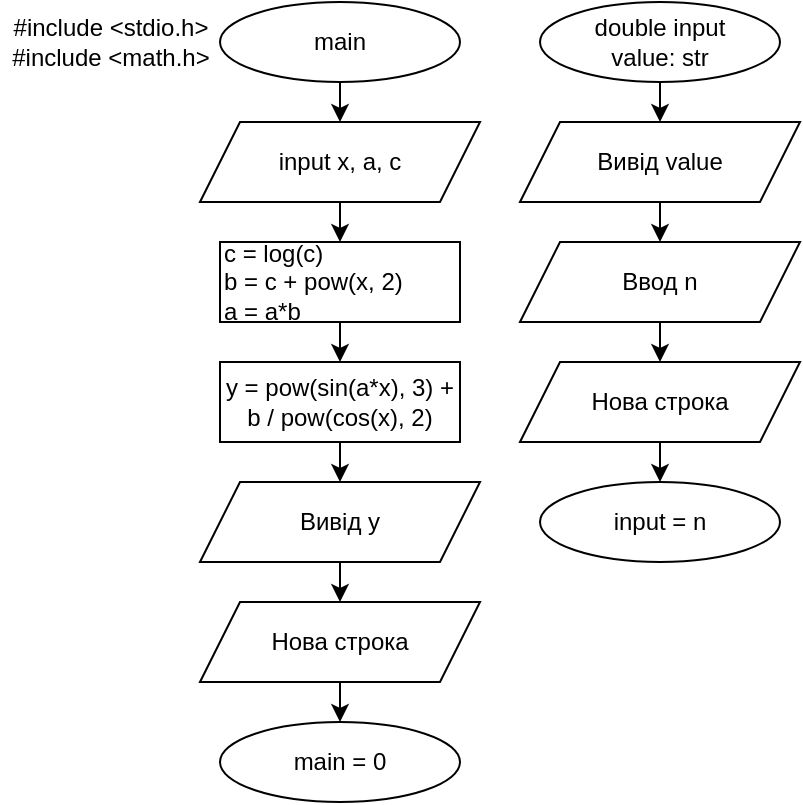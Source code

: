 <mxfile version="14.4.2" type="github">
  <diagram id="C5RBs43oDa-KdzZeNtuy" name="Page-1">
    <mxGraphModel dx="1343" dy="246" grid="1" gridSize="10" guides="1" tooltips="1" connect="1" arrows="1" fold="1" page="1" pageScale="1" pageWidth="827" pageHeight="1169" math="0" shadow="0">
      <root>
        <mxCell id="WIyWlLk6GJQsqaUBKTNV-0" />
        <mxCell id="WIyWlLk6GJQsqaUBKTNV-1" parent="WIyWlLk6GJQsqaUBKTNV-0" />
        <mxCell id="OU-jzrPfyX_ItfxfgJh1-18" style="edgeStyle=orthogonalEdgeStyle;rounded=0;orthogonalLoop=1;jettySize=auto;html=1;exitX=0.5;exitY=1;exitDx=0;exitDy=0;entryX=0.5;entryY=0;entryDx=0;entryDy=0;" edge="1" parent="WIyWlLk6GJQsqaUBKTNV-1" source="OU-jzrPfyX_ItfxfgJh1-0" target="OU-jzrPfyX_ItfxfgJh1-17">
          <mxGeometry relative="1" as="geometry" />
        </mxCell>
        <mxCell id="OU-jzrPfyX_ItfxfgJh1-0" value="main" style="ellipse;whiteSpace=wrap;html=1;" vertex="1" parent="WIyWlLk6GJQsqaUBKTNV-1">
          <mxGeometry width="120" height="40" as="geometry" />
        </mxCell>
        <mxCell id="OU-jzrPfyX_ItfxfgJh1-3" style="edgeStyle=orthogonalEdgeStyle;rounded=0;orthogonalLoop=1;jettySize=auto;html=1;exitX=0.5;exitY=1;exitDx=0;exitDy=0;entryX=0.5;entryY=0;entryDx=0;entryDy=0;" edge="1" parent="WIyWlLk6GJQsqaUBKTNV-1" source="OU-jzrPfyX_ItfxfgJh1-1" target="OU-jzrPfyX_ItfxfgJh1-9">
          <mxGeometry relative="1" as="geometry" />
        </mxCell>
        <mxCell id="OU-jzrPfyX_ItfxfgJh1-1" value="double input&lt;br&gt;value: str" style="ellipse;whiteSpace=wrap;html=1;align=center;" vertex="1" parent="WIyWlLk6GJQsqaUBKTNV-1">
          <mxGeometry x="160" width="120" height="40" as="geometry" />
        </mxCell>
        <mxCell id="OU-jzrPfyX_ItfxfgJh1-5" style="edgeStyle=orthogonalEdgeStyle;rounded=0;orthogonalLoop=1;jettySize=auto;html=1;exitX=0.5;exitY=1;exitDx=0;exitDy=0;entryX=0.5;entryY=0;entryDx=0;entryDy=0;" edge="1" parent="WIyWlLk6GJQsqaUBKTNV-1" source="OU-jzrPfyX_ItfxfgJh1-9" target="OU-jzrPfyX_ItfxfgJh1-6">
          <mxGeometry relative="1" as="geometry">
            <mxPoint x="220" y="120" as="targetPoint" />
          </mxGeometry>
        </mxCell>
        <mxCell id="OU-jzrPfyX_ItfxfgJh1-11" style="edgeStyle=orthogonalEdgeStyle;rounded=0;orthogonalLoop=1;jettySize=auto;html=1;exitX=0.5;exitY=1;exitDx=0;exitDy=0;entryX=0.5;entryY=0;entryDx=0;entryDy=0;" edge="1" parent="WIyWlLk6GJQsqaUBKTNV-1" source="OU-jzrPfyX_ItfxfgJh1-6" target="OU-jzrPfyX_ItfxfgJh1-10">
          <mxGeometry relative="1" as="geometry" />
        </mxCell>
        <mxCell id="OU-jzrPfyX_ItfxfgJh1-6" value="&lt;span&gt;Ввод n&lt;br&gt;&lt;/span&gt;" style="shape=parallelogram;perimeter=parallelogramPerimeter;whiteSpace=wrap;html=1;fixedSize=1;" vertex="1" parent="WIyWlLk6GJQsqaUBKTNV-1">
          <mxGeometry x="150" y="120" width="140" height="40" as="geometry" />
        </mxCell>
        <mxCell id="OU-jzrPfyX_ItfxfgJh1-9" value="Вивід value&lt;span&gt;&lt;br&gt;&lt;/span&gt;" style="shape=parallelogram;perimeter=parallelogramPerimeter;whiteSpace=wrap;html=1;fixedSize=1;" vertex="1" parent="WIyWlLk6GJQsqaUBKTNV-1">
          <mxGeometry x="150" y="60" width="140" height="40" as="geometry" />
        </mxCell>
        <mxCell id="OU-jzrPfyX_ItfxfgJh1-14" style="edgeStyle=orthogonalEdgeStyle;rounded=0;orthogonalLoop=1;jettySize=auto;html=1;exitX=0.5;exitY=1;exitDx=0;exitDy=0;entryX=0.5;entryY=0;entryDx=0;entryDy=0;" edge="1" parent="WIyWlLk6GJQsqaUBKTNV-1" source="OU-jzrPfyX_ItfxfgJh1-10" target="OU-jzrPfyX_ItfxfgJh1-13">
          <mxGeometry relative="1" as="geometry" />
        </mxCell>
        <mxCell id="OU-jzrPfyX_ItfxfgJh1-10" value="Нова строка&lt;span&gt;&lt;br&gt;&lt;/span&gt;" style="shape=parallelogram;perimeter=parallelogramPerimeter;whiteSpace=wrap;html=1;fixedSize=1;" vertex="1" parent="WIyWlLk6GJQsqaUBKTNV-1">
          <mxGeometry x="150" y="180" width="140" height="40" as="geometry" />
        </mxCell>
        <mxCell id="OU-jzrPfyX_ItfxfgJh1-13" value="input = n" style="ellipse;whiteSpace=wrap;html=1;" vertex="1" parent="WIyWlLk6GJQsqaUBKTNV-1">
          <mxGeometry x="160" y="240" width="120" height="40" as="geometry" />
        </mxCell>
        <mxCell id="OU-jzrPfyX_ItfxfgJh1-23" style="edgeStyle=orthogonalEdgeStyle;rounded=0;orthogonalLoop=1;jettySize=auto;html=1;exitX=0.5;exitY=1;exitDx=0;exitDy=0;entryX=0.5;entryY=0;entryDx=0;entryDy=0;" edge="1" parent="WIyWlLk6GJQsqaUBKTNV-1" source="OU-jzrPfyX_ItfxfgJh1-17" target="OU-jzrPfyX_ItfxfgJh1-22">
          <mxGeometry relative="1" as="geometry" />
        </mxCell>
        <mxCell id="OU-jzrPfyX_ItfxfgJh1-17" value="input x, a, c&lt;span&gt;&lt;br&gt;&lt;/span&gt;" style="shape=parallelogram;perimeter=parallelogramPerimeter;whiteSpace=wrap;html=1;fixedSize=1;" vertex="1" parent="WIyWlLk6GJQsqaUBKTNV-1">
          <mxGeometry x="-10" y="60" width="140" height="40" as="geometry" />
        </mxCell>
        <mxCell id="OU-jzrPfyX_ItfxfgJh1-27" style="edgeStyle=orthogonalEdgeStyle;rounded=0;orthogonalLoop=1;jettySize=auto;html=1;exitX=0.5;exitY=1;exitDx=0;exitDy=0;entryX=0.5;entryY=0;entryDx=0;entryDy=0;" edge="1" parent="WIyWlLk6GJQsqaUBKTNV-1" source="OU-jzrPfyX_ItfxfgJh1-22" target="OU-jzrPfyX_ItfxfgJh1-35">
          <mxGeometry relative="1" as="geometry">
            <mxPoint x="60" y="180" as="targetPoint" />
          </mxGeometry>
        </mxCell>
        <mxCell id="OU-jzrPfyX_ItfxfgJh1-22" value="c = log(c)&lt;br&gt;b = c + pow(x, 2)&lt;br&gt;a = a*b" style="rounded=0;whiteSpace=wrap;html=1;align=left;" vertex="1" parent="WIyWlLk6GJQsqaUBKTNV-1">
          <mxGeometry y="120" width="120" height="40" as="geometry" />
        </mxCell>
        <mxCell id="OU-jzrPfyX_ItfxfgJh1-26" value="&lt;div&gt;#include &amp;lt;stdio.h&amp;gt;&lt;/div&gt;&lt;div&gt;#include &amp;lt;math.h&amp;gt;&lt;/div&gt;" style="text;html=1;align=center;verticalAlign=middle;resizable=0;points=[];autosize=1;" vertex="1" parent="WIyWlLk6GJQsqaUBKTNV-1">
          <mxGeometry x="-110" y="5" width="110" height="30" as="geometry" />
        </mxCell>
        <mxCell id="OU-jzrPfyX_ItfxfgJh1-40" style="edgeStyle=orthogonalEdgeStyle;rounded=0;orthogonalLoop=1;jettySize=auto;html=1;exitX=0.5;exitY=1;exitDx=0;exitDy=0;entryX=0.5;entryY=0;entryDx=0;entryDy=0;" edge="1" parent="WIyWlLk6GJQsqaUBKTNV-1" source="OU-jzrPfyX_ItfxfgJh1-35" target="OU-jzrPfyX_ItfxfgJh1-38">
          <mxGeometry relative="1" as="geometry" />
        </mxCell>
        <mxCell id="OU-jzrPfyX_ItfxfgJh1-35" value="y = pow(sin(a*x), 3) + b / pow(cos(x), 2)" style="rounded=0;whiteSpace=wrap;html=1;" vertex="1" parent="WIyWlLk6GJQsqaUBKTNV-1">
          <mxGeometry y="180" width="120" height="40" as="geometry" />
        </mxCell>
        <mxCell id="OU-jzrPfyX_ItfxfgJh1-37" style="edgeStyle=orthogonalEdgeStyle;rounded=0;orthogonalLoop=1;jettySize=auto;html=1;exitX=0.5;exitY=1;exitDx=0;exitDy=0;entryX=0.5;entryY=0;entryDx=0;entryDy=0;" edge="1" parent="WIyWlLk6GJQsqaUBKTNV-1" source="OU-jzrPfyX_ItfxfgJh1-38" target="OU-jzrPfyX_ItfxfgJh1-39">
          <mxGeometry relative="1" as="geometry" />
        </mxCell>
        <mxCell id="OU-jzrPfyX_ItfxfgJh1-38" value="Вивід y&lt;span&gt;&lt;br&gt;&lt;/span&gt;" style="shape=parallelogram;perimeter=parallelogramPerimeter;whiteSpace=wrap;html=1;fixedSize=1;" vertex="1" parent="WIyWlLk6GJQsqaUBKTNV-1">
          <mxGeometry x="-10" y="240" width="140" height="40" as="geometry" />
        </mxCell>
        <mxCell id="OU-jzrPfyX_ItfxfgJh1-43" style="edgeStyle=orthogonalEdgeStyle;rounded=0;orthogonalLoop=1;jettySize=auto;html=1;exitX=0.5;exitY=1;exitDx=0;exitDy=0;entryX=0.5;entryY=0;entryDx=0;entryDy=0;" edge="1" parent="WIyWlLk6GJQsqaUBKTNV-1" source="OU-jzrPfyX_ItfxfgJh1-39" target="OU-jzrPfyX_ItfxfgJh1-41">
          <mxGeometry relative="1" as="geometry" />
        </mxCell>
        <mxCell id="OU-jzrPfyX_ItfxfgJh1-39" value="Нова строка&lt;span&gt;&lt;br&gt;&lt;/span&gt;" style="shape=parallelogram;perimeter=parallelogramPerimeter;whiteSpace=wrap;html=1;fixedSize=1;" vertex="1" parent="WIyWlLk6GJQsqaUBKTNV-1">
          <mxGeometry x="-10" y="300" width="140" height="40" as="geometry" />
        </mxCell>
        <mxCell id="OU-jzrPfyX_ItfxfgJh1-41" value="main = 0" style="ellipse;whiteSpace=wrap;html=1;" vertex="1" parent="WIyWlLk6GJQsqaUBKTNV-1">
          <mxGeometry y="360" width="120" height="40" as="geometry" />
        </mxCell>
      </root>
    </mxGraphModel>
  </diagram>
</mxfile>
